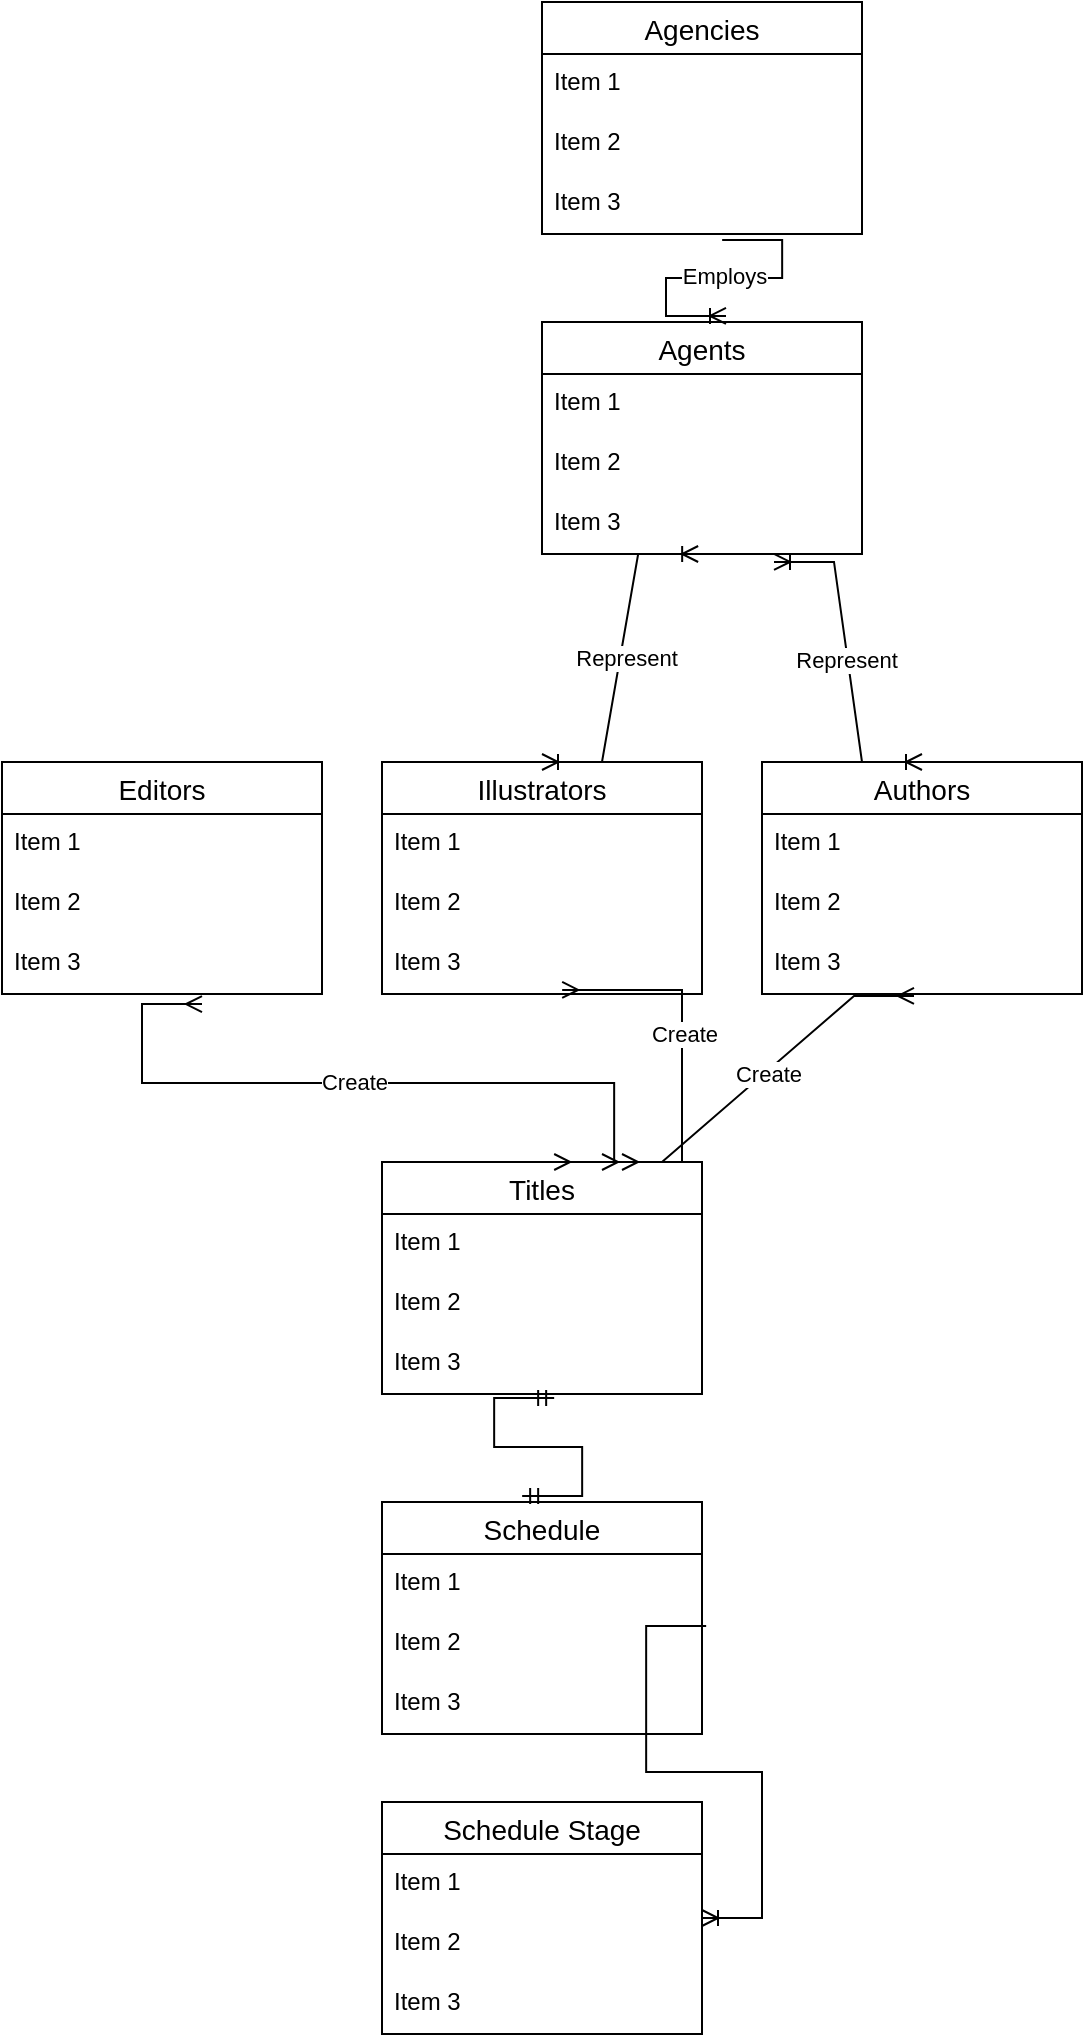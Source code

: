 <mxfile version="24.3.1" type="github">
  <diagram name="Page-1" id="GT9ZrGGqHY0JKJ9FZJGa">
    <mxGraphModel dx="594" dy="1601" grid="1" gridSize="10" guides="1" tooltips="1" connect="1" arrows="1" fold="1" page="1" pageScale="1" pageWidth="850" pageHeight="1100" math="0" shadow="0">
      <root>
        <mxCell id="0" />
        <mxCell id="1" parent="0" />
        <mxCell id="BCXyBZyguaThdqsBgghN-27" value="Editors" style="swimlane;fontStyle=0;childLayout=stackLayout;horizontal=1;startSize=26;horizontalStack=0;resizeParent=1;resizeParentMax=0;resizeLast=0;collapsible=1;marginBottom=0;align=center;fontSize=14;" vertex="1" parent="1">
          <mxGeometry y="410" width="160" height="116" as="geometry" />
        </mxCell>
        <mxCell id="BCXyBZyguaThdqsBgghN-28" value="Item 1" style="text;strokeColor=none;fillColor=none;spacingLeft=4;spacingRight=4;overflow=hidden;rotatable=0;points=[[0,0.5],[1,0.5]];portConstraint=eastwest;fontSize=12;whiteSpace=wrap;html=1;" vertex="1" parent="BCXyBZyguaThdqsBgghN-27">
          <mxGeometry y="26" width="160" height="30" as="geometry" />
        </mxCell>
        <mxCell id="BCXyBZyguaThdqsBgghN-29" value="Item 2" style="text;strokeColor=none;fillColor=none;spacingLeft=4;spacingRight=4;overflow=hidden;rotatable=0;points=[[0,0.5],[1,0.5]];portConstraint=eastwest;fontSize=12;whiteSpace=wrap;html=1;" vertex="1" parent="BCXyBZyguaThdqsBgghN-27">
          <mxGeometry y="56" width="160" height="30" as="geometry" />
        </mxCell>
        <mxCell id="BCXyBZyguaThdqsBgghN-30" value="Item 3" style="text;strokeColor=none;fillColor=none;spacingLeft=4;spacingRight=4;overflow=hidden;rotatable=0;points=[[0,0.5],[1,0.5]];portConstraint=eastwest;fontSize=12;whiteSpace=wrap;html=1;" vertex="1" parent="BCXyBZyguaThdqsBgghN-27">
          <mxGeometry y="86" width="160" height="30" as="geometry" />
        </mxCell>
        <mxCell id="BCXyBZyguaThdqsBgghN-31" value="Illustrators" style="swimlane;fontStyle=0;childLayout=stackLayout;horizontal=1;startSize=26;horizontalStack=0;resizeParent=1;resizeParentMax=0;resizeLast=0;collapsible=1;marginBottom=0;align=center;fontSize=14;" vertex="1" parent="1">
          <mxGeometry x="190" y="410" width="160" height="116" as="geometry" />
        </mxCell>
        <mxCell id="BCXyBZyguaThdqsBgghN-32" value="Item 1" style="text;strokeColor=none;fillColor=none;spacingLeft=4;spacingRight=4;overflow=hidden;rotatable=0;points=[[0,0.5],[1,0.5]];portConstraint=eastwest;fontSize=12;whiteSpace=wrap;html=1;" vertex="1" parent="BCXyBZyguaThdqsBgghN-31">
          <mxGeometry y="26" width="160" height="30" as="geometry" />
        </mxCell>
        <mxCell id="BCXyBZyguaThdqsBgghN-33" value="Item 2" style="text;strokeColor=none;fillColor=none;spacingLeft=4;spacingRight=4;overflow=hidden;rotatable=0;points=[[0,0.5],[1,0.5]];portConstraint=eastwest;fontSize=12;whiteSpace=wrap;html=1;" vertex="1" parent="BCXyBZyguaThdqsBgghN-31">
          <mxGeometry y="56" width="160" height="30" as="geometry" />
        </mxCell>
        <mxCell id="BCXyBZyguaThdqsBgghN-34" value="Item 3" style="text;strokeColor=none;fillColor=none;spacingLeft=4;spacingRight=4;overflow=hidden;rotatable=0;points=[[0,0.5],[1,0.5]];portConstraint=eastwest;fontSize=12;whiteSpace=wrap;html=1;" vertex="1" parent="BCXyBZyguaThdqsBgghN-31">
          <mxGeometry y="86" width="160" height="30" as="geometry" />
        </mxCell>
        <mxCell id="BCXyBZyguaThdqsBgghN-35" value="Authors" style="swimlane;fontStyle=0;childLayout=stackLayout;horizontal=1;startSize=26;horizontalStack=0;resizeParent=1;resizeParentMax=0;resizeLast=0;collapsible=1;marginBottom=0;align=center;fontSize=14;" vertex="1" parent="1">
          <mxGeometry x="380" y="410" width="160" height="116" as="geometry" />
        </mxCell>
        <mxCell id="BCXyBZyguaThdqsBgghN-36" value="Item 1" style="text;strokeColor=none;fillColor=none;spacingLeft=4;spacingRight=4;overflow=hidden;rotatable=0;points=[[0,0.5],[1,0.5]];portConstraint=eastwest;fontSize=12;whiteSpace=wrap;html=1;" vertex="1" parent="BCXyBZyguaThdqsBgghN-35">
          <mxGeometry y="26" width="160" height="30" as="geometry" />
        </mxCell>
        <mxCell id="BCXyBZyguaThdqsBgghN-37" value="Item 2" style="text;strokeColor=none;fillColor=none;spacingLeft=4;spacingRight=4;overflow=hidden;rotatable=0;points=[[0,0.5],[1,0.5]];portConstraint=eastwest;fontSize=12;whiteSpace=wrap;html=1;" vertex="1" parent="BCXyBZyguaThdqsBgghN-35">
          <mxGeometry y="56" width="160" height="30" as="geometry" />
        </mxCell>
        <mxCell id="BCXyBZyguaThdqsBgghN-38" value="Item 3" style="text;strokeColor=none;fillColor=none;spacingLeft=4;spacingRight=4;overflow=hidden;rotatable=0;points=[[0,0.5],[1,0.5]];portConstraint=eastwest;fontSize=12;whiteSpace=wrap;html=1;" vertex="1" parent="BCXyBZyguaThdqsBgghN-35">
          <mxGeometry y="86" width="160" height="30" as="geometry" />
        </mxCell>
        <mxCell id="BCXyBZyguaThdqsBgghN-40" value="Agents" style="swimlane;fontStyle=0;childLayout=stackLayout;horizontal=1;startSize=26;horizontalStack=0;resizeParent=1;resizeParentMax=0;resizeLast=0;collapsible=1;marginBottom=0;align=center;fontSize=14;" vertex="1" parent="1">
          <mxGeometry x="270" y="190" width="160" height="116" as="geometry" />
        </mxCell>
        <mxCell id="BCXyBZyguaThdqsBgghN-41" value="Item 1" style="text;strokeColor=none;fillColor=none;spacingLeft=4;spacingRight=4;overflow=hidden;rotatable=0;points=[[0,0.5],[1,0.5]];portConstraint=eastwest;fontSize=12;whiteSpace=wrap;html=1;" vertex="1" parent="BCXyBZyguaThdqsBgghN-40">
          <mxGeometry y="26" width="160" height="30" as="geometry" />
        </mxCell>
        <mxCell id="BCXyBZyguaThdqsBgghN-42" value="Item 2" style="text;strokeColor=none;fillColor=none;spacingLeft=4;spacingRight=4;overflow=hidden;rotatable=0;points=[[0,0.5],[1,0.5]];portConstraint=eastwest;fontSize=12;whiteSpace=wrap;html=1;" vertex="1" parent="BCXyBZyguaThdqsBgghN-40">
          <mxGeometry y="56" width="160" height="30" as="geometry" />
        </mxCell>
        <mxCell id="BCXyBZyguaThdqsBgghN-43" value="Item 3" style="text;strokeColor=none;fillColor=none;spacingLeft=4;spacingRight=4;overflow=hidden;rotatable=0;points=[[0,0.5],[1,0.5]];portConstraint=eastwest;fontSize=12;whiteSpace=wrap;html=1;" vertex="1" parent="BCXyBZyguaThdqsBgghN-40">
          <mxGeometry y="86" width="160" height="30" as="geometry" />
        </mxCell>
        <mxCell id="BCXyBZyguaThdqsBgghN-44" value="Agencies" style="swimlane;fontStyle=0;childLayout=stackLayout;horizontal=1;startSize=26;horizontalStack=0;resizeParent=1;resizeParentMax=0;resizeLast=0;collapsible=1;marginBottom=0;align=center;fontSize=14;" vertex="1" parent="1">
          <mxGeometry x="270" y="30" width="160" height="116" as="geometry" />
        </mxCell>
        <mxCell id="BCXyBZyguaThdqsBgghN-45" value="Item 1" style="text;strokeColor=none;fillColor=none;spacingLeft=4;spacingRight=4;overflow=hidden;rotatable=0;points=[[0,0.5],[1,0.5]];portConstraint=eastwest;fontSize=12;whiteSpace=wrap;html=1;" vertex="1" parent="BCXyBZyguaThdqsBgghN-44">
          <mxGeometry y="26" width="160" height="30" as="geometry" />
        </mxCell>
        <mxCell id="BCXyBZyguaThdqsBgghN-46" value="Item 2" style="text;strokeColor=none;fillColor=none;spacingLeft=4;spacingRight=4;overflow=hidden;rotatable=0;points=[[0,0.5],[1,0.5]];portConstraint=eastwest;fontSize=12;whiteSpace=wrap;html=1;" vertex="1" parent="BCXyBZyguaThdqsBgghN-44">
          <mxGeometry y="56" width="160" height="30" as="geometry" />
        </mxCell>
        <mxCell id="BCXyBZyguaThdqsBgghN-47" value="Item 3" style="text;strokeColor=none;fillColor=none;spacingLeft=4;spacingRight=4;overflow=hidden;rotatable=0;points=[[0,0.5],[1,0.5]];portConstraint=eastwest;fontSize=12;whiteSpace=wrap;html=1;" vertex="1" parent="BCXyBZyguaThdqsBgghN-44">
          <mxGeometry y="86" width="160" height="30" as="geometry" />
        </mxCell>
        <mxCell id="BCXyBZyguaThdqsBgghN-48" value="Titles" style="swimlane;fontStyle=0;childLayout=stackLayout;horizontal=1;startSize=26;horizontalStack=0;resizeParent=1;resizeParentMax=0;resizeLast=0;collapsible=1;marginBottom=0;align=center;fontSize=14;" vertex="1" parent="1">
          <mxGeometry x="190" y="610" width="160" height="116" as="geometry" />
        </mxCell>
        <mxCell id="BCXyBZyguaThdqsBgghN-49" value="Item 1" style="text;strokeColor=none;fillColor=none;spacingLeft=4;spacingRight=4;overflow=hidden;rotatable=0;points=[[0,0.5],[1,0.5]];portConstraint=eastwest;fontSize=12;whiteSpace=wrap;html=1;" vertex="1" parent="BCXyBZyguaThdqsBgghN-48">
          <mxGeometry y="26" width="160" height="30" as="geometry" />
        </mxCell>
        <mxCell id="BCXyBZyguaThdqsBgghN-50" value="Item 2" style="text;strokeColor=none;fillColor=none;spacingLeft=4;spacingRight=4;overflow=hidden;rotatable=0;points=[[0,0.5],[1,0.5]];portConstraint=eastwest;fontSize=12;whiteSpace=wrap;html=1;" vertex="1" parent="BCXyBZyguaThdqsBgghN-48">
          <mxGeometry y="56" width="160" height="30" as="geometry" />
        </mxCell>
        <mxCell id="BCXyBZyguaThdqsBgghN-51" value="Item 3" style="text;strokeColor=none;fillColor=none;spacingLeft=4;spacingRight=4;overflow=hidden;rotatable=0;points=[[0,0.5],[1,0.5]];portConstraint=eastwest;fontSize=12;whiteSpace=wrap;html=1;" vertex="1" parent="BCXyBZyguaThdqsBgghN-48">
          <mxGeometry y="86" width="160" height="30" as="geometry" />
        </mxCell>
        <mxCell id="BCXyBZyguaThdqsBgghN-52" value="Schedule" style="swimlane;fontStyle=0;childLayout=stackLayout;horizontal=1;startSize=26;horizontalStack=0;resizeParent=1;resizeParentMax=0;resizeLast=0;collapsible=1;marginBottom=0;align=center;fontSize=14;" vertex="1" parent="1">
          <mxGeometry x="190" y="780" width="160" height="116" as="geometry" />
        </mxCell>
        <mxCell id="BCXyBZyguaThdqsBgghN-53" value="Item 1" style="text;strokeColor=none;fillColor=none;spacingLeft=4;spacingRight=4;overflow=hidden;rotatable=0;points=[[0,0.5],[1,0.5]];portConstraint=eastwest;fontSize=12;whiteSpace=wrap;html=1;" vertex="1" parent="BCXyBZyguaThdqsBgghN-52">
          <mxGeometry y="26" width="160" height="30" as="geometry" />
        </mxCell>
        <mxCell id="BCXyBZyguaThdqsBgghN-54" value="Item 2" style="text;strokeColor=none;fillColor=none;spacingLeft=4;spacingRight=4;overflow=hidden;rotatable=0;points=[[0,0.5],[1,0.5]];portConstraint=eastwest;fontSize=12;whiteSpace=wrap;html=1;" vertex="1" parent="BCXyBZyguaThdqsBgghN-52">
          <mxGeometry y="56" width="160" height="30" as="geometry" />
        </mxCell>
        <mxCell id="BCXyBZyguaThdqsBgghN-55" value="Item 3" style="text;strokeColor=none;fillColor=none;spacingLeft=4;spacingRight=4;overflow=hidden;rotatable=0;points=[[0,0.5],[1,0.5]];portConstraint=eastwest;fontSize=12;whiteSpace=wrap;html=1;" vertex="1" parent="BCXyBZyguaThdqsBgghN-52">
          <mxGeometry y="86" width="160" height="30" as="geometry" />
        </mxCell>
        <mxCell id="BCXyBZyguaThdqsBgghN-56" value="Schedule Stage" style="swimlane;fontStyle=0;childLayout=stackLayout;horizontal=1;startSize=26;horizontalStack=0;resizeParent=1;resizeParentMax=0;resizeLast=0;collapsible=1;marginBottom=0;align=center;fontSize=14;" vertex="1" parent="1">
          <mxGeometry x="190" y="930" width="160" height="116" as="geometry" />
        </mxCell>
        <mxCell id="BCXyBZyguaThdqsBgghN-57" value="Item 1" style="text;strokeColor=none;fillColor=none;spacingLeft=4;spacingRight=4;overflow=hidden;rotatable=0;points=[[0,0.5],[1,0.5]];portConstraint=eastwest;fontSize=12;whiteSpace=wrap;html=1;" vertex="1" parent="BCXyBZyguaThdqsBgghN-56">
          <mxGeometry y="26" width="160" height="30" as="geometry" />
        </mxCell>
        <mxCell id="BCXyBZyguaThdqsBgghN-58" value="Item 2" style="text;strokeColor=none;fillColor=none;spacingLeft=4;spacingRight=4;overflow=hidden;rotatable=0;points=[[0,0.5],[1,0.5]];portConstraint=eastwest;fontSize=12;whiteSpace=wrap;html=1;" vertex="1" parent="BCXyBZyguaThdqsBgghN-56">
          <mxGeometry y="56" width="160" height="30" as="geometry" />
        </mxCell>
        <mxCell id="BCXyBZyguaThdqsBgghN-59" value="Item 3" style="text;strokeColor=none;fillColor=none;spacingLeft=4;spacingRight=4;overflow=hidden;rotatable=0;points=[[0,0.5],[1,0.5]];portConstraint=eastwest;fontSize=12;whiteSpace=wrap;html=1;" vertex="1" parent="BCXyBZyguaThdqsBgghN-56">
          <mxGeometry y="86" width="160" height="30" as="geometry" />
        </mxCell>
        <mxCell id="BCXyBZyguaThdqsBgghN-63" value="" style="edgeStyle=entityRelationEdgeStyle;fontSize=12;html=1;endArrow=ERoneToMany;rounded=0;entryX=0.575;entryY=-0.026;entryDx=0;entryDy=0;entryPerimeter=0;exitX=0.563;exitY=1.1;exitDx=0;exitDy=0;exitPerimeter=0;" edge="1" parent="1" source="BCXyBZyguaThdqsBgghN-47" target="BCXyBZyguaThdqsBgghN-40">
          <mxGeometry width="100" height="100" relative="1" as="geometry">
            <mxPoint x="290" y="360" as="sourcePoint" />
            <mxPoint x="390" y="260" as="targetPoint" />
          </mxGeometry>
        </mxCell>
        <mxCell id="BCXyBZyguaThdqsBgghN-64" value="Employs" style="edgeLabel;html=1;align=center;verticalAlign=middle;resizable=0;points=[];" vertex="1" connectable="0" parent="BCXyBZyguaThdqsBgghN-63">
          <mxGeometry x="0.005" y="-1" relative="1" as="geometry">
            <mxPoint as="offset" />
          </mxGeometry>
        </mxCell>
        <mxCell id="BCXyBZyguaThdqsBgghN-68" value="" style="edgeStyle=entityRelationEdgeStyle;fontSize=12;html=1;endArrow=ERoneToMany;startArrow=ERoneToMany;rounded=0;entryX=0.488;entryY=1;entryDx=0;entryDy=0;entryPerimeter=0;exitX=0.5;exitY=0;exitDx=0;exitDy=0;" edge="1" parent="1" source="BCXyBZyguaThdqsBgghN-31" target="BCXyBZyguaThdqsBgghN-43">
          <mxGeometry width="100" height="100" relative="1" as="geometry">
            <mxPoint x="120" y="400" as="sourcePoint" />
            <mxPoint x="220" y="300" as="targetPoint" />
          </mxGeometry>
        </mxCell>
        <mxCell id="BCXyBZyguaThdqsBgghN-69" value="Represent" style="edgeLabel;html=1;align=center;verticalAlign=middle;resizable=0;points=[];" vertex="1" connectable="0" parent="BCXyBZyguaThdqsBgghN-68">
          <mxGeometry x="0.006" y="-3" relative="1" as="geometry">
            <mxPoint as="offset" />
          </mxGeometry>
        </mxCell>
        <mxCell id="BCXyBZyguaThdqsBgghN-70" value="" style="edgeStyle=entityRelationEdgeStyle;fontSize=12;html=1;endArrow=ERoneToMany;startArrow=ERoneToMany;rounded=0;entryX=0.725;entryY=1.133;entryDx=0;entryDy=0;entryPerimeter=0;exitX=0.5;exitY=0;exitDx=0;exitDy=0;" edge="1" parent="1" source="BCXyBZyguaThdqsBgghN-35" target="BCXyBZyguaThdqsBgghN-43">
          <mxGeometry width="100" height="100" relative="1" as="geometry">
            <mxPoint x="470" y="350" as="sourcePoint" />
            <mxPoint x="570" y="250" as="targetPoint" />
          </mxGeometry>
        </mxCell>
        <mxCell id="BCXyBZyguaThdqsBgghN-71" value="Represent" style="edgeLabel;html=1;align=center;verticalAlign=middle;resizable=0;points=[];" vertex="1" connectable="0" parent="BCXyBZyguaThdqsBgghN-70">
          <mxGeometry x="0.014" y="1" relative="1" as="geometry">
            <mxPoint as="offset" />
          </mxGeometry>
        </mxCell>
        <mxCell id="BCXyBZyguaThdqsBgghN-72" value="" style="edgeStyle=entityRelationEdgeStyle;fontSize=12;html=1;endArrow=ERmany;startArrow=ERmany;rounded=0;exitX=0.444;exitY=-0.026;exitDx=0;exitDy=0;exitPerimeter=0;entryX=0.531;entryY=1.067;entryDx=0;entryDy=0;entryPerimeter=0;" edge="1" parent="1">
          <mxGeometry width="100" height="100" relative="1" as="geometry">
            <mxPoint x="276.08" y="610.004" as="sourcePoint" />
            <mxPoint x="100.0" y="531.03" as="targetPoint" />
          </mxGeometry>
        </mxCell>
        <mxCell id="BCXyBZyguaThdqsBgghN-73" value="Create" style="edgeLabel;html=1;align=center;verticalAlign=middle;resizable=0;points=[];" vertex="1" connectable="0" parent="BCXyBZyguaThdqsBgghN-72">
          <mxGeometry x="0.067" y="-1" relative="1" as="geometry">
            <mxPoint as="offset" />
          </mxGeometry>
        </mxCell>
        <mxCell id="BCXyBZyguaThdqsBgghN-74" value="" style="edgeStyle=entityRelationEdgeStyle;fontSize=12;html=1;endArrow=ERmany;startArrow=ERmany;rounded=0;entryX=0.563;entryY=0.933;entryDx=0;entryDy=0;entryPerimeter=0;" edge="1" parent="1" target="BCXyBZyguaThdqsBgghN-34">
          <mxGeometry width="100" height="100" relative="1" as="geometry">
            <mxPoint x="310" y="610" as="sourcePoint" />
            <mxPoint x="320" y="550.0" as="targetPoint" />
          </mxGeometry>
        </mxCell>
        <mxCell id="BCXyBZyguaThdqsBgghN-75" value="Create" style="edgeLabel;html=1;align=center;verticalAlign=middle;resizable=0;points=[];" vertex="1" connectable="0" parent="BCXyBZyguaThdqsBgghN-74">
          <mxGeometry x="0.067" y="-1" relative="1" as="geometry">
            <mxPoint as="offset" />
          </mxGeometry>
        </mxCell>
        <mxCell id="BCXyBZyguaThdqsBgghN-76" value="" style="edgeStyle=entityRelationEdgeStyle;fontSize=12;html=1;endArrow=ERmany;startArrow=ERmany;rounded=0;entryX=0.475;entryY=1.033;entryDx=0;entryDy=0;entryPerimeter=0;" edge="1" parent="1" target="BCXyBZyguaThdqsBgghN-38">
          <mxGeometry width="100" height="100" relative="1" as="geometry">
            <mxPoint x="300" y="610" as="sourcePoint" />
            <mxPoint x="290" y="534" as="targetPoint" />
          </mxGeometry>
        </mxCell>
        <mxCell id="BCXyBZyguaThdqsBgghN-77" value="Create" style="edgeLabel;html=1;align=center;verticalAlign=middle;resizable=0;points=[];" vertex="1" connectable="0" parent="BCXyBZyguaThdqsBgghN-76">
          <mxGeometry x="0.067" y="-1" relative="1" as="geometry">
            <mxPoint as="offset" />
          </mxGeometry>
        </mxCell>
        <mxCell id="BCXyBZyguaThdqsBgghN-78" value="" style="edgeStyle=entityRelationEdgeStyle;fontSize=12;html=1;endArrow=ERmandOne;startArrow=ERmandOne;rounded=0;entryX=0.538;entryY=1.067;entryDx=0;entryDy=0;entryPerimeter=0;exitX=0.438;exitY=-0.026;exitDx=0;exitDy=0;exitPerimeter=0;" edge="1" parent="1" source="BCXyBZyguaThdqsBgghN-52" target="BCXyBZyguaThdqsBgghN-51">
          <mxGeometry width="100" height="100" relative="1" as="geometry">
            <mxPoint x="70" y="820" as="sourcePoint" />
            <mxPoint x="170" y="720" as="targetPoint" />
          </mxGeometry>
        </mxCell>
        <mxCell id="BCXyBZyguaThdqsBgghN-80" value="" style="edgeStyle=entityRelationEdgeStyle;fontSize=12;html=1;endArrow=ERoneToMany;rounded=0;exitX=1.013;exitY=0.2;exitDx=0;exitDy=0;exitPerimeter=0;" edge="1" parent="1" source="BCXyBZyguaThdqsBgghN-54" target="BCXyBZyguaThdqsBgghN-56">
          <mxGeometry width="100" height="100" relative="1" as="geometry">
            <mxPoint x="20" y="970" as="sourcePoint" />
            <mxPoint x="120" y="870" as="targetPoint" />
          </mxGeometry>
        </mxCell>
      </root>
    </mxGraphModel>
  </diagram>
</mxfile>
